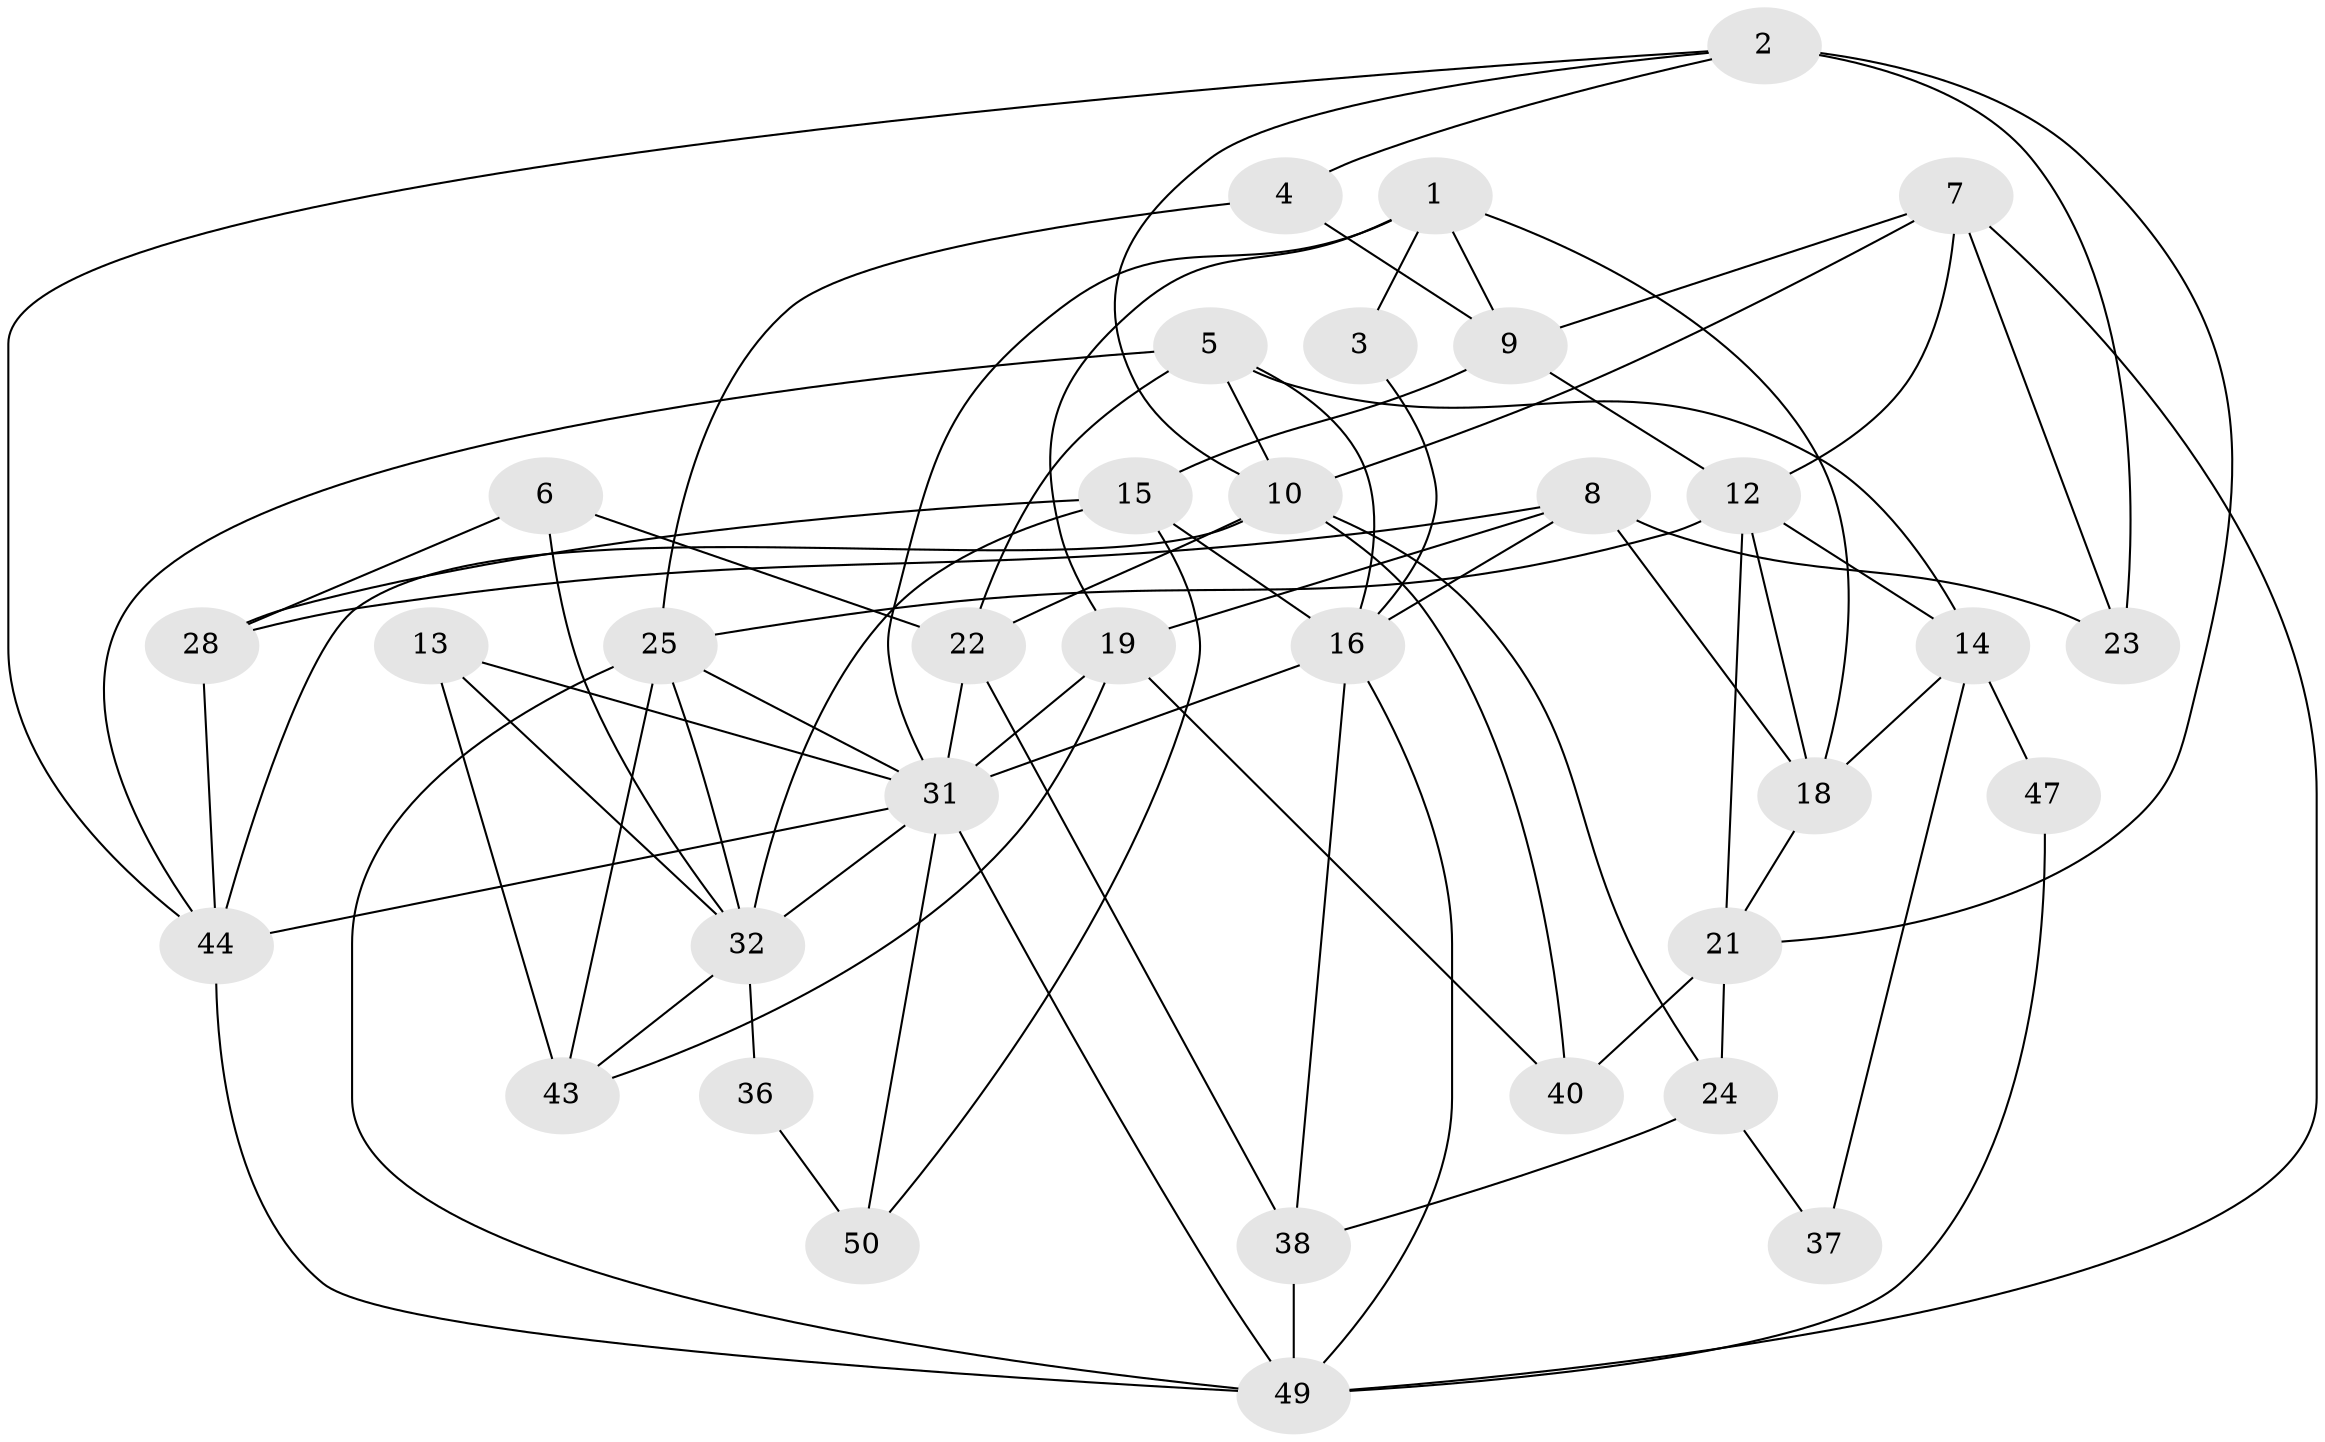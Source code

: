 // original degree distribution, {4: 0.2982456140350877, 3: 0.24561403508771928, 2: 0.12280701754385964, 5: 0.21052631578947367, 6: 0.08771929824561403, 7: 0.03508771929824561}
// Generated by graph-tools (version 1.1) at 2025/41/03/06/25 10:41:57]
// undirected, 34 vertices, 79 edges
graph export_dot {
graph [start="1"]
  node [color=gray90,style=filled];
  1 [super="+41"];
  2 [super="+29"];
  3;
  4 [super="+11"];
  5 [super="+35"];
  6;
  7 [super="+42"];
  8 [super="+52"];
  9 [super="+20"];
  10 [super="+53"];
  12 [super="+30"];
  13;
  14 [super="+17"];
  15;
  16 [super="+56"];
  18 [super="+34"];
  19 [super="+45"];
  21 [super="+39"];
  22 [super="+46"];
  23 [super="+54"];
  24 [super="+26"];
  25 [super="+27"];
  28 [super="+48"];
  31 [super="+33"];
  32 [super="+57"];
  36;
  37;
  38;
  40;
  43 [super="+55"];
  44;
  47;
  49 [super="+51"];
  50;
  1 -- 18;
  1 -- 19;
  1 -- 3;
  1 -- 9;
  1 -- 31;
  2 -- 4;
  2 -- 21;
  2 -- 23 [weight=2];
  2 -- 44;
  2 -- 10;
  3 -- 16;
  4 -- 25 [weight=2];
  4 -- 9 [weight=2];
  5 -- 44;
  5 -- 14;
  5 -- 16;
  5 -- 10;
  5 -- 22;
  6 -- 32;
  6 -- 22;
  6 -- 28;
  7 -- 12;
  7 -- 23;
  7 -- 9;
  7 -- 10;
  7 -- 49;
  8 -- 19;
  8 -- 16;
  8 -- 28;
  8 -- 23 [weight=3];
  8 -- 18;
  9 -- 15 [weight=2];
  9 -- 12;
  10 -- 40;
  10 -- 22;
  10 -- 24;
  10 -- 44;
  12 -- 18;
  12 -- 21 [weight=2];
  12 -- 25;
  12 -- 14;
  13 -- 31;
  13 -- 43;
  13 -- 32;
  14 -- 37;
  14 -- 47;
  14 -- 18;
  15 -- 16;
  15 -- 50;
  15 -- 28;
  15 -- 32;
  16 -- 31 [weight=2];
  16 -- 38;
  16 -- 49;
  18 -- 21;
  19 -- 43;
  19 -- 40;
  19 -- 31;
  21 -- 40;
  21 -- 24;
  22 -- 38;
  22 -- 31;
  24 -- 37;
  24 -- 38;
  25 -- 32;
  25 -- 43;
  25 -- 31;
  25 -- 49;
  28 -- 44;
  31 -- 32;
  31 -- 44;
  31 -- 50;
  31 -- 49;
  32 -- 43;
  32 -- 36;
  36 -- 50;
  38 -- 49;
  44 -- 49;
  47 -- 49;
}

